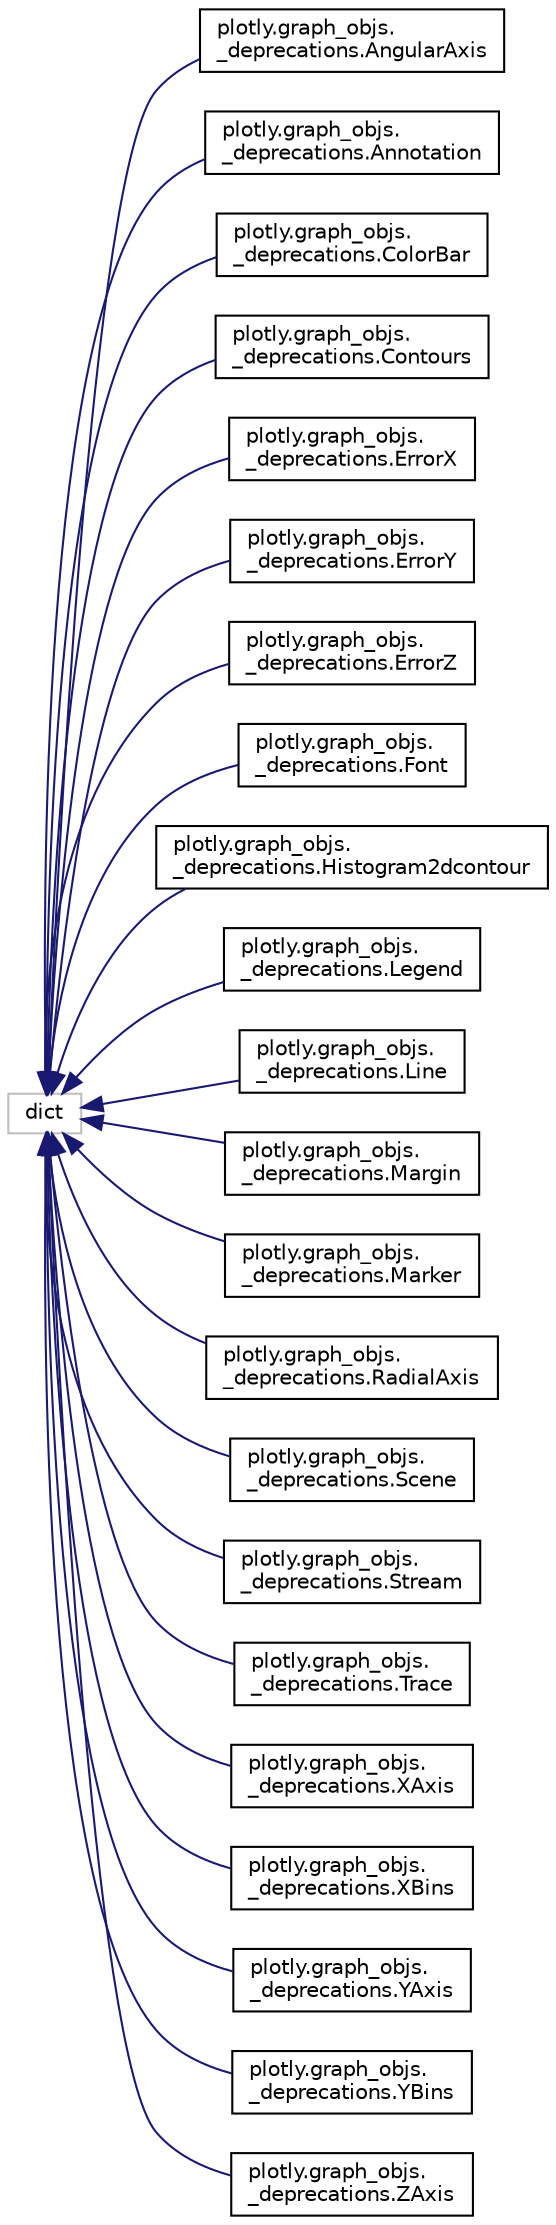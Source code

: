digraph "Graphical Class Hierarchy"
{
 // LATEX_PDF_SIZE
  edge [fontname="Helvetica",fontsize="10",labelfontname="Helvetica",labelfontsize="10"];
  node [fontname="Helvetica",fontsize="10",shape=record];
  rankdir="LR";
  Node5064 [label="dict",height=0.2,width=0.4,color="grey75", fillcolor="white", style="filled",tooltip=" "];
  Node5064 -> Node0 [dir="back",color="midnightblue",fontsize="10",style="solid",fontname="Helvetica"];
  Node0 [label="plotly.graph_objs.\l_deprecations.AngularAxis",height=0.2,width=0.4,color="black", fillcolor="white", style="filled",URL="$classplotly_1_1graph__objs_1_1__deprecations_1_1_angular_axis.html",tooltip=" "];
  Node5064 -> Node5066 [dir="back",color="midnightblue",fontsize="10",style="solid",fontname="Helvetica"];
  Node5066 [label="plotly.graph_objs.\l_deprecations.Annotation",height=0.2,width=0.4,color="black", fillcolor="white", style="filled",URL="$classplotly_1_1graph__objs_1_1__deprecations_1_1_annotation.html",tooltip=" "];
  Node5064 -> Node5067 [dir="back",color="midnightblue",fontsize="10",style="solid",fontname="Helvetica"];
  Node5067 [label="plotly.graph_objs.\l_deprecations.ColorBar",height=0.2,width=0.4,color="black", fillcolor="white", style="filled",URL="$classplotly_1_1graph__objs_1_1__deprecations_1_1_color_bar.html",tooltip=" "];
  Node5064 -> Node5068 [dir="back",color="midnightblue",fontsize="10",style="solid",fontname="Helvetica"];
  Node5068 [label="plotly.graph_objs.\l_deprecations.Contours",height=0.2,width=0.4,color="black", fillcolor="white", style="filled",URL="$classplotly_1_1graph__objs_1_1__deprecations_1_1_contours.html",tooltip=" "];
  Node5064 -> Node5069 [dir="back",color="midnightblue",fontsize="10",style="solid",fontname="Helvetica"];
  Node5069 [label="plotly.graph_objs.\l_deprecations.ErrorX",height=0.2,width=0.4,color="black", fillcolor="white", style="filled",URL="$classplotly_1_1graph__objs_1_1__deprecations_1_1_error_x.html",tooltip=" "];
  Node5064 -> Node5070 [dir="back",color="midnightblue",fontsize="10",style="solid",fontname="Helvetica"];
  Node5070 [label="plotly.graph_objs.\l_deprecations.ErrorY",height=0.2,width=0.4,color="black", fillcolor="white", style="filled",URL="$classplotly_1_1graph__objs_1_1__deprecations_1_1_error_y.html",tooltip=" "];
  Node5064 -> Node5071 [dir="back",color="midnightblue",fontsize="10",style="solid",fontname="Helvetica"];
  Node5071 [label="plotly.graph_objs.\l_deprecations.ErrorZ",height=0.2,width=0.4,color="black", fillcolor="white", style="filled",URL="$classplotly_1_1graph__objs_1_1__deprecations_1_1_error_z.html",tooltip=" "];
  Node5064 -> Node5072 [dir="back",color="midnightblue",fontsize="10",style="solid",fontname="Helvetica"];
  Node5072 [label="plotly.graph_objs.\l_deprecations.Font",height=0.2,width=0.4,color="black", fillcolor="white", style="filled",URL="$classplotly_1_1graph__objs_1_1__deprecations_1_1_font.html",tooltip=" "];
  Node5064 -> Node5073 [dir="back",color="midnightblue",fontsize="10",style="solid",fontname="Helvetica"];
  Node5073 [label="plotly.graph_objs.\l_deprecations.Histogram2dcontour",height=0.2,width=0.4,color="black", fillcolor="white", style="filled",URL="$classplotly_1_1graph__objs_1_1__deprecations_1_1_histogram2dcontour.html",tooltip=" "];
  Node5064 -> Node5074 [dir="back",color="midnightblue",fontsize="10",style="solid",fontname="Helvetica"];
  Node5074 [label="plotly.graph_objs.\l_deprecations.Legend",height=0.2,width=0.4,color="black", fillcolor="white", style="filled",URL="$classplotly_1_1graph__objs_1_1__deprecations_1_1_legend.html",tooltip=" "];
  Node5064 -> Node5075 [dir="back",color="midnightblue",fontsize="10",style="solid",fontname="Helvetica"];
  Node5075 [label="plotly.graph_objs.\l_deprecations.Line",height=0.2,width=0.4,color="black", fillcolor="white", style="filled",URL="$classplotly_1_1graph__objs_1_1__deprecations_1_1_line.html",tooltip=" "];
  Node5064 -> Node5076 [dir="back",color="midnightblue",fontsize="10",style="solid",fontname="Helvetica"];
  Node5076 [label="plotly.graph_objs.\l_deprecations.Margin",height=0.2,width=0.4,color="black", fillcolor="white", style="filled",URL="$classplotly_1_1graph__objs_1_1__deprecations_1_1_margin.html",tooltip=" "];
  Node5064 -> Node5077 [dir="back",color="midnightblue",fontsize="10",style="solid",fontname="Helvetica"];
  Node5077 [label="plotly.graph_objs.\l_deprecations.Marker",height=0.2,width=0.4,color="black", fillcolor="white", style="filled",URL="$classplotly_1_1graph__objs_1_1__deprecations_1_1_marker.html",tooltip=" "];
  Node5064 -> Node5078 [dir="back",color="midnightblue",fontsize="10",style="solid",fontname="Helvetica"];
  Node5078 [label="plotly.graph_objs.\l_deprecations.RadialAxis",height=0.2,width=0.4,color="black", fillcolor="white", style="filled",URL="$classplotly_1_1graph__objs_1_1__deprecations_1_1_radial_axis.html",tooltip=" "];
  Node5064 -> Node5079 [dir="back",color="midnightblue",fontsize="10",style="solid",fontname="Helvetica"];
  Node5079 [label="plotly.graph_objs.\l_deprecations.Scene",height=0.2,width=0.4,color="black", fillcolor="white", style="filled",URL="$classplotly_1_1graph__objs_1_1__deprecations_1_1_scene.html",tooltip=" "];
  Node5064 -> Node5080 [dir="back",color="midnightblue",fontsize="10",style="solid",fontname="Helvetica"];
  Node5080 [label="plotly.graph_objs.\l_deprecations.Stream",height=0.2,width=0.4,color="black", fillcolor="white", style="filled",URL="$classplotly_1_1graph__objs_1_1__deprecations_1_1_stream.html",tooltip=" "];
  Node5064 -> Node5081 [dir="back",color="midnightblue",fontsize="10",style="solid",fontname="Helvetica"];
  Node5081 [label="plotly.graph_objs.\l_deprecations.Trace",height=0.2,width=0.4,color="black", fillcolor="white", style="filled",URL="$classplotly_1_1graph__objs_1_1__deprecations_1_1_trace.html",tooltip=" "];
  Node5064 -> Node5082 [dir="back",color="midnightblue",fontsize="10",style="solid",fontname="Helvetica"];
  Node5082 [label="plotly.graph_objs.\l_deprecations.XAxis",height=0.2,width=0.4,color="black", fillcolor="white", style="filled",URL="$classplotly_1_1graph__objs_1_1__deprecations_1_1_x_axis.html",tooltip=" "];
  Node5064 -> Node5083 [dir="back",color="midnightblue",fontsize="10",style="solid",fontname="Helvetica"];
  Node5083 [label="plotly.graph_objs.\l_deprecations.XBins",height=0.2,width=0.4,color="black", fillcolor="white", style="filled",URL="$classplotly_1_1graph__objs_1_1__deprecations_1_1_x_bins.html",tooltip=" "];
  Node5064 -> Node5084 [dir="back",color="midnightblue",fontsize="10",style="solid",fontname="Helvetica"];
  Node5084 [label="plotly.graph_objs.\l_deprecations.YAxis",height=0.2,width=0.4,color="black", fillcolor="white", style="filled",URL="$classplotly_1_1graph__objs_1_1__deprecations_1_1_y_axis.html",tooltip=" "];
  Node5064 -> Node5085 [dir="back",color="midnightblue",fontsize="10",style="solid",fontname="Helvetica"];
  Node5085 [label="plotly.graph_objs.\l_deprecations.YBins",height=0.2,width=0.4,color="black", fillcolor="white", style="filled",URL="$classplotly_1_1graph__objs_1_1__deprecations_1_1_y_bins.html",tooltip=" "];
  Node5064 -> Node5086 [dir="back",color="midnightblue",fontsize="10",style="solid",fontname="Helvetica"];
  Node5086 [label="plotly.graph_objs.\l_deprecations.ZAxis",height=0.2,width=0.4,color="black", fillcolor="white", style="filled",URL="$classplotly_1_1graph__objs_1_1__deprecations_1_1_z_axis.html",tooltip=" "];
}
